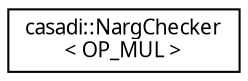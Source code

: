 digraph "Graphical Class Hierarchy"
{
  edge [fontname="FreeSans.ttf",fontsize="10",labelfontname="FreeSans.ttf",labelfontsize="10"];
  node [fontname="FreeSans.ttf",fontsize="10",shape=record];
  rankdir="LR";
  Node1 [label="casadi::NargChecker\l\< OP_MUL \>",height=0.2,width=0.4,color="black", fillcolor="white", style="filled",URL="$d0/dc1/structcasadi_1_1NargChecker_3_01OP__MUL_01_4.html"];
}
